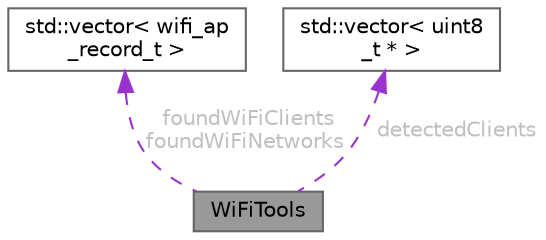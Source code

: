 digraph "WiFiTools"
{
 // LATEX_PDF_SIZE
  bgcolor="transparent";
  edge [fontname=Helvetica,fontsize=10,labelfontname=Helvetica,labelfontsize=10];
  node [fontname=Helvetica,fontsize=10,shape=box,height=0.2,width=0.4];
  Node1 [id="Node000001",label="WiFiTools",height=0.2,width=0.4,color="gray40", fillcolor="grey60", style="filled", fontcolor="black",tooltip=" "];
  Node2 -> Node1 [id="edge1_Node000001_Node000002",dir="back",color="darkorchid3",style="dashed",tooltip=" ",label=" foundWiFiClients\nfoundWiFiNetworks",fontcolor="grey" ];
  Node2 [id="Node000002",label="std::vector\< wifi_ap\l_record_t \>",height=0.2,width=0.4,color="gray40", fillcolor="white", style="filled",tooltip=" "];
  Node3 -> Node1 [id="edge2_Node000001_Node000003",dir="back",color="darkorchid3",style="dashed",tooltip=" ",label=" detectedClients",fontcolor="grey" ];
  Node3 [id="Node000003",label="std::vector\< uint8\l_t * \>",height=0.2,width=0.4,color="gray40", fillcolor="white", style="filled",tooltip=" "];
}

